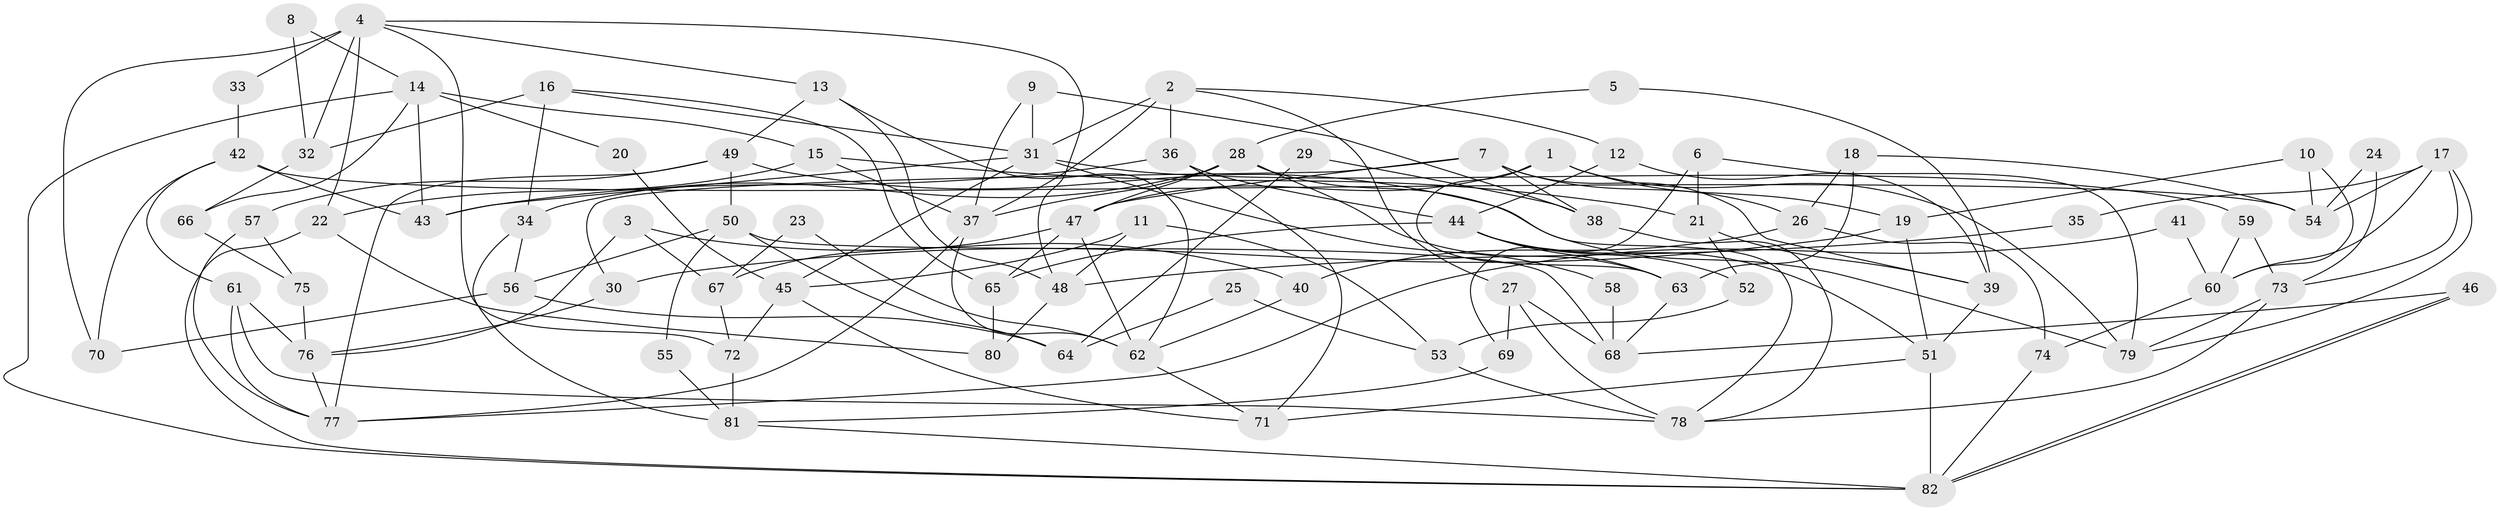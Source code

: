 // Generated by graph-tools (version 1.1) at 2025/11/02/27/25 16:11:17]
// undirected, 82 vertices, 164 edges
graph export_dot {
graph [start="1"]
  node [color=gray90,style=filled];
  1;
  2;
  3;
  4;
  5;
  6;
  7;
  8;
  9;
  10;
  11;
  12;
  13;
  14;
  15;
  16;
  17;
  18;
  19;
  20;
  21;
  22;
  23;
  24;
  25;
  26;
  27;
  28;
  29;
  30;
  31;
  32;
  33;
  34;
  35;
  36;
  37;
  38;
  39;
  40;
  41;
  42;
  43;
  44;
  45;
  46;
  47;
  48;
  49;
  50;
  51;
  52;
  53;
  54;
  55;
  56;
  57;
  58;
  59;
  60;
  61;
  62;
  63;
  64;
  65;
  66;
  67;
  68;
  69;
  70;
  71;
  72;
  73;
  74;
  75;
  76;
  77;
  78;
  79;
  80;
  81;
  82;
  1 -- 47;
  1 -- 79;
  1 -- 19;
  1 -- 63;
  2 -- 36;
  2 -- 27;
  2 -- 12;
  2 -- 31;
  2 -- 37;
  3 -- 67;
  3 -- 40;
  3 -- 76;
  4 -- 48;
  4 -- 13;
  4 -- 22;
  4 -- 32;
  4 -- 33;
  4 -- 70;
  4 -- 72;
  5 -- 28;
  5 -- 39;
  6 -- 79;
  6 -- 21;
  6 -- 69;
  7 -- 39;
  7 -- 38;
  7 -- 26;
  7 -- 30;
  7 -- 47;
  8 -- 14;
  8 -- 32;
  9 -- 31;
  9 -- 37;
  9 -- 38;
  10 -- 54;
  10 -- 19;
  10 -- 60;
  11 -- 45;
  11 -- 48;
  11 -- 53;
  12 -- 44;
  12 -- 39;
  13 -- 62;
  13 -- 49;
  13 -- 48;
  14 -- 15;
  14 -- 82;
  14 -- 20;
  14 -- 43;
  14 -- 66;
  15 -- 37;
  15 -- 22;
  15 -- 21;
  16 -- 34;
  16 -- 65;
  16 -- 31;
  16 -- 32;
  17 -- 73;
  17 -- 54;
  17 -- 35;
  17 -- 60;
  17 -- 79;
  18 -- 26;
  18 -- 63;
  18 -- 54;
  19 -- 30;
  19 -- 51;
  20 -- 45;
  21 -- 52;
  21 -- 39;
  22 -- 82;
  22 -- 80;
  23 -- 62;
  23 -- 67;
  24 -- 54;
  24 -- 73;
  25 -- 64;
  25 -- 53;
  26 -- 74;
  26 -- 40;
  27 -- 69;
  27 -- 78;
  27 -- 68;
  28 -- 78;
  28 -- 47;
  28 -- 34;
  28 -- 37;
  28 -- 63;
  29 -- 64;
  29 -- 38;
  30 -- 76;
  31 -- 43;
  31 -- 45;
  31 -- 58;
  31 -- 59;
  32 -- 66;
  33 -- 42;
  34 -- 81;
  34 -- 56;
  35 -- 48;
  36 -- 44;
  36 -- 43;
  36 -- 71;
  37 -- 62;
  37 -- 77;
  38 -- 78;
  39 -- 51;
  40 -- 62;
  41 -- 60;
  41 -- 77;
  42 -- 70;
  42 -- 43;
  42 -- 54;
  42 -- 61;
  44 -- 63;
  44 -- 51;
  44 -- 52;
  44 -- 65;
  45 -- 71;
  45 -- 72;
  46 -- 82;
  46 -- 82;
  46 -- 68;
  47 -- 62;
  47 -- 65;
  47 -- 67;
  48 -- 80;
  49 -- 77;
  49 -- 57;
  49 -- 50;
  49 -- 79;
  50 -- 68;
  50 -- 55;
  50 -- 56;
  50 -- 64;
  51 -- 71;
  51 -- 82;
  52 -- 53;
  53 -- 78;
  55 -- 81;
  56 -- 64;
  56 -- 70;
  57 -- 75;
  57 -- 77;
  58 -- 68;
  59 -- 60;
  59 -- 73;
  60 -- 74;
  61 -- 76;
  61 -- 77;
  61 -- 78;
  62 -- 71;
  63 -- 68;
  65 -- 80;
  66 -- 75;
  67 -- 72;
  69 -- 81;
  72 -- 81;
  73 -- 79;
  73 -- 78;
  74 -- 82;
  75 -- 76;
  76 -- 77;
  81 -- 82;
}
